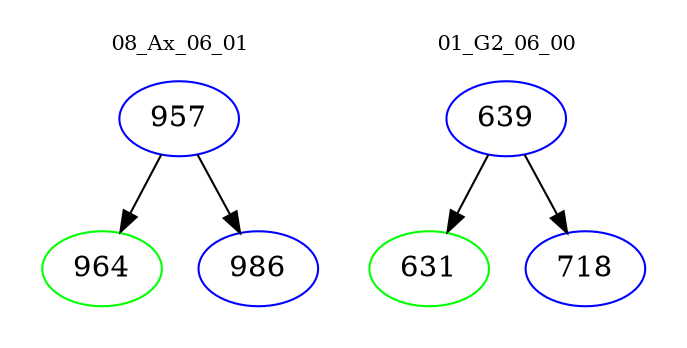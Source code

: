 digraph{
subgraph cluster_0 {
color = white
label = "08_Ax_06_01";
fontsize=10;
T0_957 [label="957", color="blue"]
T0_957 -> T0_964 [color="black"]
T0_964 [label="964", color="green"]
T0_957 -> T0_986 [color="black"]
T0_986 [label="986", color="blue"]
}
subgraph cluster_1 {
color = white
label = "01_G2_06_00";
fontsize=10;
T1_639 [label="639", color="blue"]
T1_639 -> T1_631 [color="black"]
T1_631 [label="631", color="green"]
T1_639 -> T1_718 [color="black"]
T1_718 [label="718", color="blue"]
}
}
